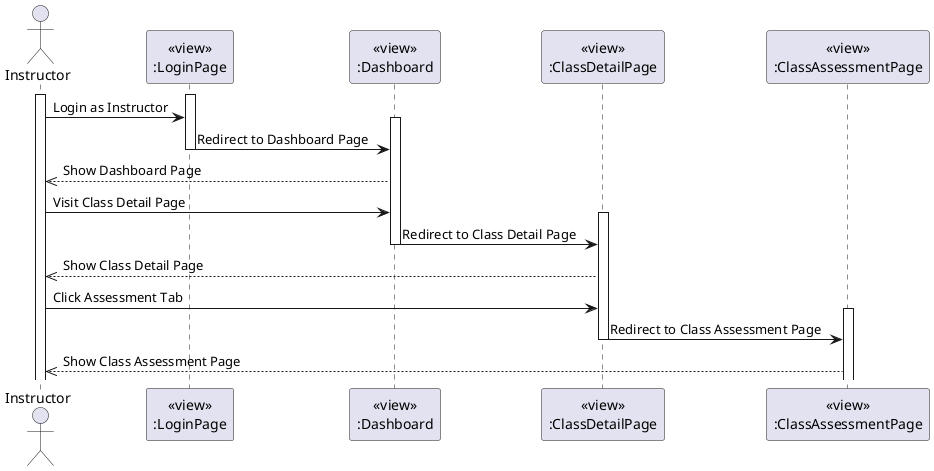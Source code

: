 @startuml ManageAssessment
actor Instructor
participant LoginPageView [
  <<view>>
  :LoginPage
]

participant DashboardView [
  <<view>>
  :Dashboard
]

participant ClassDetailView [
  <<view>>
  :ClassDetailPage
]

participant AssessmentPageView [
  <<view>>
  :ClassAssessmentPage
]

activate Instructor
activate LoginPageView
Instructor -> LoginPageView: Login as Instructor
activate DashboardView
LoginPageView -> DashboardView: Redirect to Dashboard Page
deactivate LoginPageView

DashboardView -->> Instructor: Show Dashboard Page

Instructor -> DashboardView: Visit Class Detail Page
activate ClassDetailView
DashboardView -> ClassDetailView: Redirect to Class Detail Page
deactivate DashboardView

ClassDetailView -->> Instructor: Show Class Detail Page

Instructor -> ClassDetailView: Click Assessment Tab
activate AssessmentPageView
ClassDetailView -> AssessmentPageView: Redirect to Class Assessment Page
deactivate ClassDetailView

AssessmentPageView -->> Instructor: Show Class Assessment Page

@enduml
